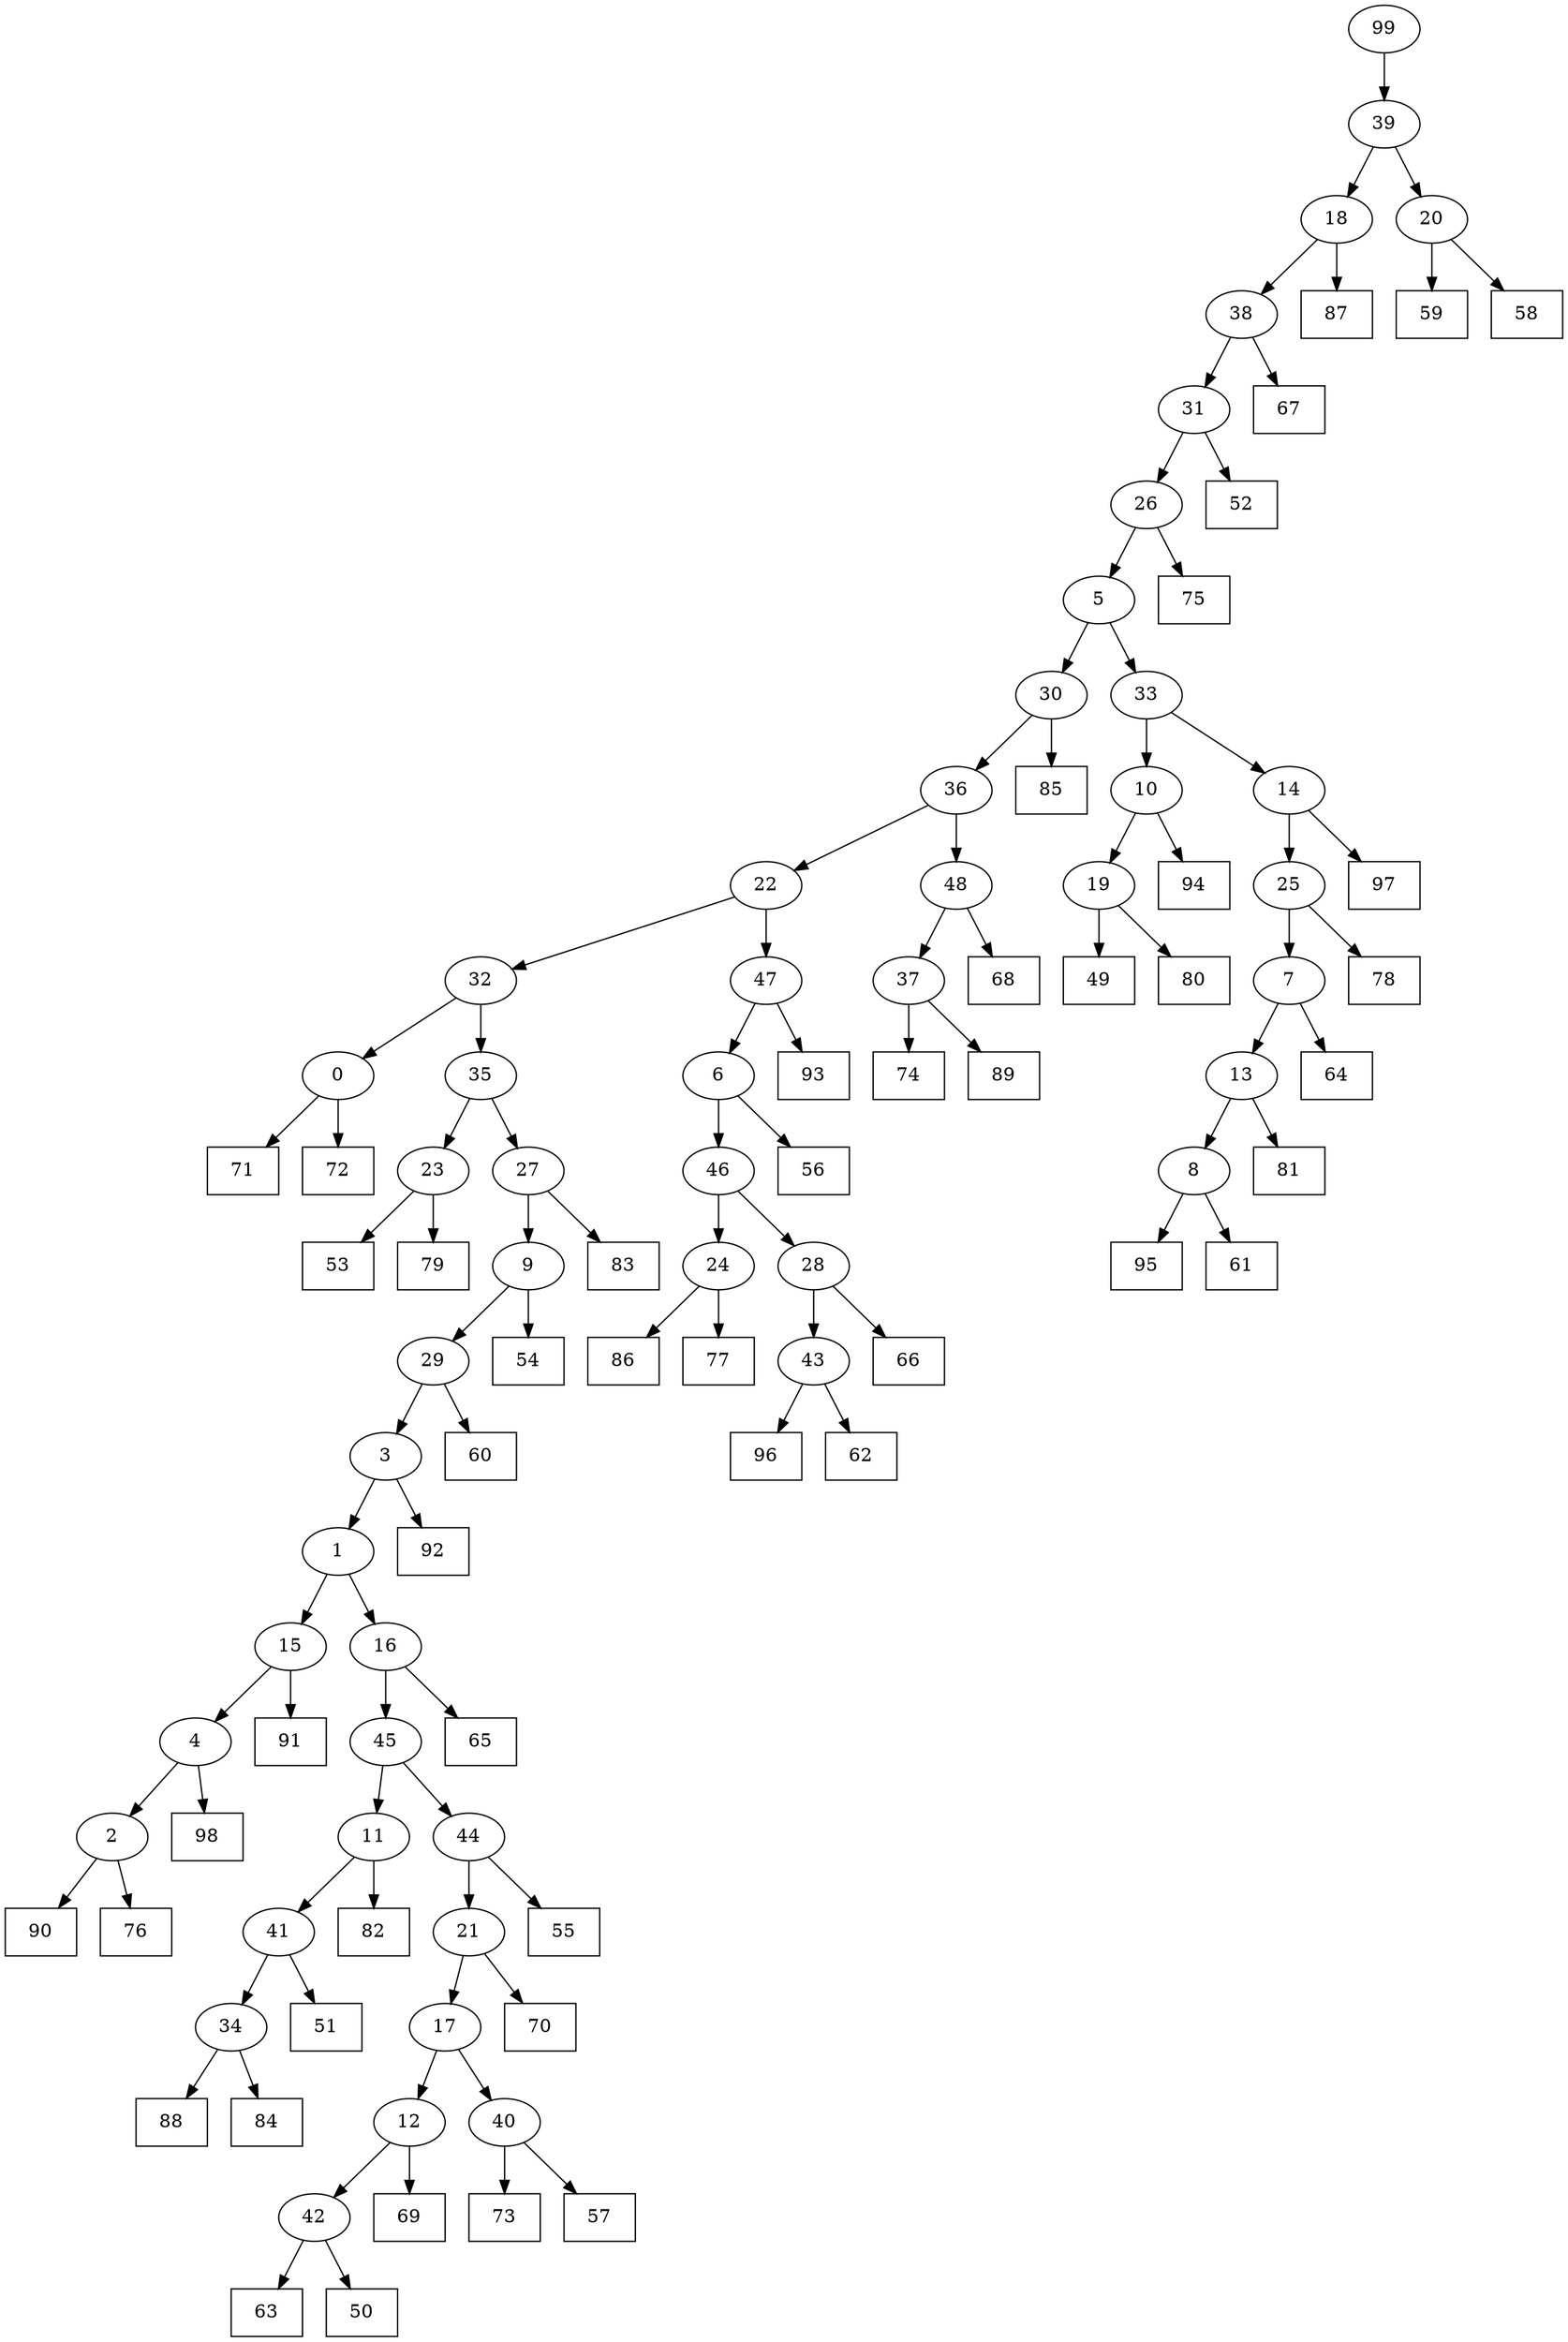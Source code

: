 digraph G {
0[label="0"];
1[label="1"];
2[label="2"];
3[label="3"];
4[label="4"];
5[label="5"];
6[label="6"];
7[label="7"];
8[label="8"];
9[label="9"];
10[label="10"];
11[label="11"];
12[label="12"];
13[label="13"];
14[label="14"];
15[label="15"];
16[label="16"];
17[label="17"];
18[label="18"];
19[label="19"];
20[label="20"];
21[label="21"];
22[label="22"];
23[label="23"];
24[label="24"];
25[label="25"];
26[label="26"];
27[label="27"];
28[label="28"];
29[label="29"];
30[label="30"];
31[label="31"];
32[label="32"];
33[label="33"];
34[label="34"];
35[label="35"];
36[label="36"];
37[label="37"];
38[label="38"];
39[label="39"];
40[label="40"];
41[label="41"];
42[label="42"];
43[label="43"];
44[label="44"];
45[label="45"];
46[label="46"];
47[label="47"];
48[label="48"];
49[shape=box,label="59"];
50[shape=box,label="95"];
51[shape=box,label="55"];
52[shape=box,label="93"];
53[shape=box,label="92"];
54[shape=box,label="63"];
55[shape=box,label="70"];
56[shape=box,label="51"];
57[shape=box,label="73"];
58[shape=box,label="52"];
59[shape=box,label="75"];
60[shape=box,label="53"];
61[shape=box,label="58"];
62[shape=box,label="71"];
63[shape=box,label="83"];
64[shape=box,label="97"];
65[shape=box,label="98"];
66[shape=box,label="74"];
67[shape=box,label="49"];
68[shape=box,label="79"];
69[shape=box,label="87"];
70[shape=box,label="69"];
71[shape=box,label="96"];
72[shape=box,label="72"];
73[shape=box,label="88"];
74[shape=box,label="86"];
75[shape=box,label="80"];
76[shape=box,label="68"];
77[shape=box,label="67"];
78[shape=box,label="94"];
79[shape=box,label="66"];
80[shape=box,label="60"];
81[shape=box,label="89"];
82[shape=box,label="57"];
83[shape=box,label="84"];
84[shape=box,label="56"];
85[shape=box,label="61"];
86[shape=box,label="82"];
87[shape=box,label="91"];
88[shape=box,label="54"];
89[shape=box,label="64"];
90[shape=box,label="62"];
91[shape=box,label="90"];
92[shape=box,label="81"];
93[shape=box,label="76"];
94[shape=box,label="77"];
95[shape=box,label="65"];
96[shape=box,label="78"];
97[shape=box,label="85"];
98[shape=box,label="50"];
99[label="99"];
9->29 ;
3->53 ;
37->66 ;
13->92 ;
25->96 ;
23->68 ;
26->59 ;
42->98 ;
18->69 ;
6->84 ;
47->6 ;
12->42 ;
42->54 ;
47->52 ;
22->47 ;
29->80 ;
19->75 ;
20->61 ;
2->91 ;
8->85 ;
38->31 ;
31->58 ;
12->70 ;
30->97 ;
43->71 ;
15->87 ;
40->57 ;
4->2 ;
2->93 ;
37->81 ;
4->65 ;
24->74 ;
10->78 ;
0->62 ;
27->9 ;
28->79 ;
6->46 ;
32->0 ;
14->25 ;
41->34 ;
34->73 ;
10->19 ;
19->67 ;
48->76 ;
26->5 ;
11->41 ;
44->21 ;
30->36 ;
29->3 ;
34->83 ;
39->20 ;
3->1 ;
5->30 ;
16->95 ;
36->48 ;
99->39 ;
36->22 ;
22->32 ;
40->82 ;
41->56 ;
5->33 ;
33->10 ;
31->26 ;
18->38 ;
38->77 ;
9->88 ;
35->23 ;
23->60 ;
45->44 ;
32->35 ;
25->7 ;
7->89 ;
17->12 ;
24->94 ;
20->49 ;
1->16 ;
16->45 ;
46->24 ;
7->13 ;
39->18 ;
21->17 ;
17->40 ;
28->43 ;
43->90 ;
44->51 ;
45->11 ;
11->86 ;
46->28 ;
35->27 ;
27->63 ;
0->72 ;
33->14 ;
14->64 ;
48->37 ;
1->15 ;
15->4 ;
21->55 ;
13->8 ;
8->50 ;
}
